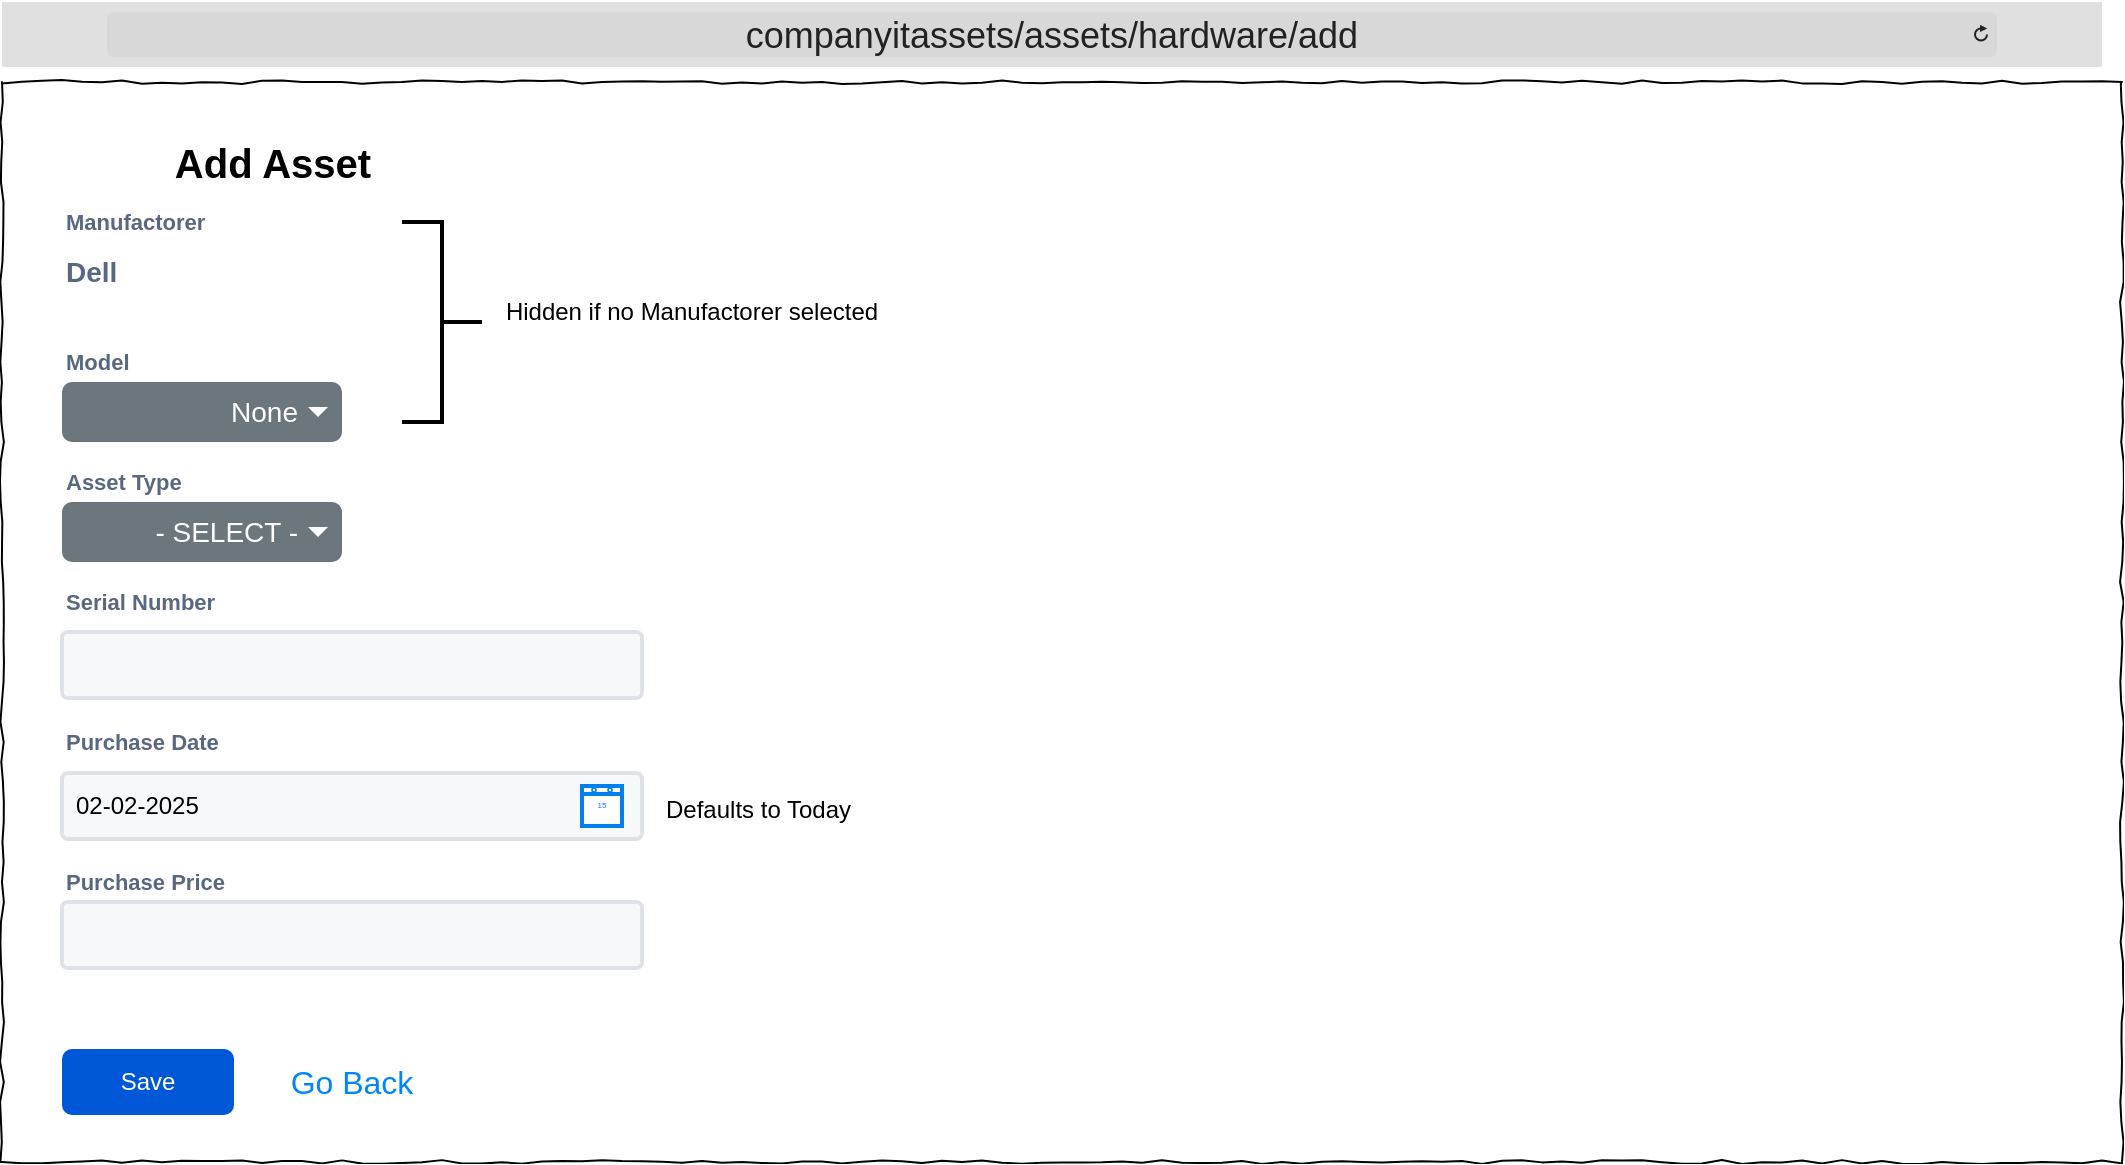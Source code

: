<mxfile version="26.0.10">
  <diagram name="Page-1" id="03018318-947c-dd8e-b7a3-06fadd420f32">
    <mxGraphModel dx="1080" dy="684" grid="1" gridSize="10" guides="1" tooltips="1" connect="1" arrows="1" fold="1" page="1" pageScale="1" pageWidth="1100" pageHeight="850" background="none" math="0" shadow="0">
      <root>
        <mxCell id="0" />
        <mxCell id="1" parent="0" />
        <mxCell id="677b7b8949515195-1" value="" style="whiteSpace=wrap;html=1;rounded=0;shadow=0;labelBackgroundColor=none;strokeColor=#000000;strokeWidth=1;fillColor=none;fontFamily=Verdana;fontSize=12;fontColor=#000000;align=center;comic=1;" parent="1" vertex="1">
          <mxGeometry x="20" y="40" width="1060" height="540" as="geometry" />
        </mxCell>
        <mxCell id="q4BZEvWAXVgxHDnkbYNj-131" value="Save" style="rounded=1;fillColor=#0057D8;strokeColor=none;html=1;whiteSpace=wrap;fontColor=#ffffff;align=center;verticalAlign=middle;fontStyle=0;fontSize=12;sketch=0;" parent="1" vertex="1">
          <mxGeometry x="50" y="523.5" width="86" height="33" as="geometry" />
        </mxCell>
        <mxCell id="zX-MKMj06BqSPDNbv460-1" value="&lt;font style=&quot;font-size: 18px;&quot;&gt;companyitassets/assets/hardware/add&lt;/font&gt;" style="html=1;strokeWidth=1;shadow=0;dashed=0;shape=mxgraph.ios7ui.url;fillColor=#e0e0e0;strokeColor=#c0c0c0;buttonText=;strokeColor2=#222222;fontColor=#222222;fontSize=8;spacingTop=2;align=center;whiteSpace=wrap;" parent="1" vertex="1">
          <mxGeometry x="20" width="1050" height="32.5" as="geometry" />
        </mxCell>
        <mxCell id="qXXK7IakLX90gNUS_IdI-1" value="&lt;font style=&quot;font-size: 20px;&quot;&gt;Add Asset&lt;/font&gt;" style="text;strokeColor=none;fillColor=none;html=1;fontSize=24;fontStyle=1;verticalAlign=middle;align=center;" parent="1" vertex="1">
          <mxGeometry x="50" y="60" width="210" height="40" as="geometry" />
        </mxCell>
        <mxCell id="qXXK7IakLX90gNUS_IdI-18" value="Go Back" style="html=1;shadow=0;dashed=0;shape=mxgraph.bootstrap.rrect;rSize=5;strokeColor=none;strokeWidth=1;fillColor=none;fontColor=#0085FC;whiteSpace=wrap;align=center;verticalAlign=middle;spacingLeft=0;fontStyle=0;fontSize=16;spacing=5;" parent="1" vertex="1">
          <mxGeometry x="160" y="520" width="70" height="40" as="geometry" />
        </mxCell>
        <mxCell id="UMHAYtXmoPYH3CVEdlvB-5" value="None" style="html=1;shadow=0;dashed=0;shape=mxgraph.bootstrap.rrect;rSize=5;strokeColor=none;strokeWidth=1;fillColor=#6C767D;fontColor=#ffffff;whiteSpace=wrap;align=right;verticalAlign=middle;fontStyle=0;fontSize=14;spacingRight=20;" parent="1" vertex="1">
          <mxGeometry x="50" y="190" width="140" height="30" as="geometry" />
        </mxCell>
        <mxCell id="UMHAYtXmoPYH3CVEdlvB-6" value="" style="shape=triangle;direction=south;fillColor=#ffffff;strokeColor=none;perimeter=none;" parent="UMHAYtXmoPYH3CVEdlvB-5" vertex="1">
          <mxGeometry x="1" y="0.5" width="10" height="5" relative="1" as="geometry">
            <mxPoint x="-17" y="-2.5" as="offset" />
          </mxGeometry>
        </mxCell>
        <mxCell id="UMHAYtXmoPYH3CVEdlvB-7" value="Model" style="fillColor=none;strokeColor=none;html=1;fontSize=11;fontStyle=0;align=left;fontColor=#596780;fontStyle=1;fontSize=11" parent="1" vertex="1">
          <mxGeometry x="50" y="170" width="240" height="20" as="geometry" />
        </mxCell>
        <mxCell id="UMHAYtXmoPYH3CVEdlvB-8" value="- SELECT -" style="html=1;shadow=0;dashed=0;shape=mxgraph.bootstrap.rrect;rSize=5;strokeColor=none;strokeWidth=1;fillColor=#6C767D;fontColor=#ffffff;whiteSpace=wrap;align=right;verticalAlign=middle;fontStyle=0;fontSize=14;spacingRight=20;" parent="1" vertex="1">
          <mxGeometry x="50" y="250" width="140" height="30" as="geometry" />
        </mxCell>
        <mxCell id="UMHAYtXmoPYH3CVEdlvB-9" value="" style="shape=triangle;direction=south;fillColor=#ffffff;strokeColor=none;perimeter=none;" parent="UMHAYtXmoPYH3CVEdlvB-8" vertex="1">
          <mxGeometry x="1" y="0.5" width="10" height="5" relative="1" as="geometry">
            <mxPoint x="-17" y="-2.5" as="offset" />
          </mxGeometry>
        </mxCell>
        <mxCell id="UMHAYtXmoPYH3CVEdlvB-10" value="Asset Type" style="fillColor=none;strokeColor=none;html=1;fontSize=11;fontStyle=0;align=left;fontColor=#596780;fontStyle=1;fontSize=11" parent="1" vertex="1">
          <mxGeometry x="50" y="230" width="240" height="20" as="geometry" />
        </mxCell>
        <mxCell id="NlCQKjgv_-PUSfm08U4q-1" value="Manufactorer" style="fillColor=none;strokeColor=none;html=1;fontSize=11;fontStyle=0;align=left;fontColor=#596780;fontStyle=1;fontSize=11" parent="1" vertex="1">
          <mxGeometry x="50" y="100" width="240" height="20" as="geometry" />
        </mxCell>
        <mxCell id="NlCQKjgv_-PUSfm08U4q-3" value="&lt;font style=&quot;font-size: 14px;&quot;&gt;Dell&lt;/font&gt;" style="fillColor=none;strokeColor=none;html=1;fontSize=11;fontStyle=0;align=left;fontColor=#596780;fontStyle=1;fontSize=11" parent="1" vertex="1">
          <mxGeometry x="50" y="120" width="240" height="30" as="geometry" />
        </mxCell>
        <mxCell id="NlCQKjgv_-PUSfm08U4q-4" value="Serial Number" style="fillColor=none;strokeColor=none;html=1;fontSize=11;fontStyle=0;align=left;fontColor=#596780;fontStyle=1;fontSize=11" parent="1" vertex="1">
          <mxGeometry x="50" y="290" width="240" height="20" as="geometry" />
        </mxCell>
        <mxCell id="NlCQKjgv_-PUSfm08U4q-5" value="" style="rounded=1;arcSize=9;fillColor=#F7F8F9;align=left;spacingLeft=5;strokeColor=#DEE1E6;html=1;strokeWidth=2;fontSize=12" parent="1" vertex="1">
          <mxGeometry x="50" y="315" width="290" height="33" as="geometry" />
        </mxCell>
        <mxCell id="NlCQKjgv_-PUSfm08U4q-6" value="Purchase Date" style="fillColor=none;strokeColor=none;html=1;fontSize=11;fontStyle=0;align=left;fontColor=#596780;fontStyle=1;fontSize=11" parent="1" vertex="1">
          <mxGeometry x="50" y="360" width="240" height="20" as="geometry" />
        </mxCell>
        <mxCell id="NlCQKjgv_-PUSfm08U4q-7" value="02-02-2025" style="rounded=1;arcSize=9;fillColor=#F7F8F9;align=left;spacingLeft=5;strokeColor=#DEE1E6;html=1;strokeWidth=2;fontSize=12" parent="1" vertex="1">
          <mxGeometry x="50" y="385.5" width="290" height="33" as="geometry" />
        </mxCell>
        <mxCell id="NlCQKjgv_-PUSfm08U4q-8" value="Purchase Price" style="fillColor=none;strokeColor=none;html=1;fontSize=11;fontStyle=0;align=left;fontColor=#596780;fontStyle=1;fontSize=11" parent="1" vertex="1">
          <mxGeometry x="50" y="430" width="240" height="20" as="geometry" />
        </mxCell>
        <mxCell id="NlCQKjgv_-PUSfm08U4q-9" value="" style="rounded=1;arcSize=9;fillColor=#F7F8F9;align=left;spacingLeft=5;strokeColor=#DEE1E6;html=1;strokeWidth=2;fontSize=12" parent="1" vertex="1">
          <mxGeometry x="50" y="450" width="290" height="33" as="geometry" />
        </mxCell>
        <mxCell id="NlCQKjgv_-PUSfm08U4q-10" value="" style="html=1;verticalLabelPosition=bottom;align=center;labelBackgroundColor=#ffffff;verticalAlign=top;strokeWidth=2;strokeColor=#0080F0;shadow=0;dashed=0;shape=mxgraph.ios7.icons.calendar;" parent="1" vertex="1">
          <mxGeometry x="310" y="392" width="20" height="20" as="geometry" />
        </mxCell>
        <mxCell id="Ip_tYvVmvSh2V3OITDLg-1" value="" style="strokeWidth=2;html=1;shape=mxgraph.flowchart.annotation_2;align=left;labelPosition=right;pointerEvents=1;rotation=-180;strokeColor=light-dark(#000000,#7D7D7D);" vertex="1" parent="1">
          <mxGeometry x="220" y="110" width="40" height="100" as="geometry" />
        </mxCell>
        <mxCell id="Ip_tYvVmvSh2V3OITDLg-2" value="Hidden if no Manufactorer selected" style="text;html=1;strokeColor=none;fillColor=none;align=center;verticalAlign=middle;whiteSpace=wrap;rounded=0;fontColor=light-dark(#000000,#7D7D7D);" vertex="1" parent="1">
          <mxGeometry x="260" y="140" width="210" height="30" as="geometry" />
        </mxCell>
        <mxCell id="Ip_tYvVmvSh2V3OITDLg-3" value="Defaults to Today" style="text;html=1;strokeColor=none;fillColor=none;align=left;verticalAlign=middle;whiteSpace=wrap;rounded=0;fontColor=light-dark(#000000,#7D7D7D);" vertex="1" parent="1">
          <mxGeometry x="350" y="388.5" width="210" height="30" as="geometry" />
        </mxCell>
      </root>
    </mxGraphModel>
  </diagram>
</mxfile>
